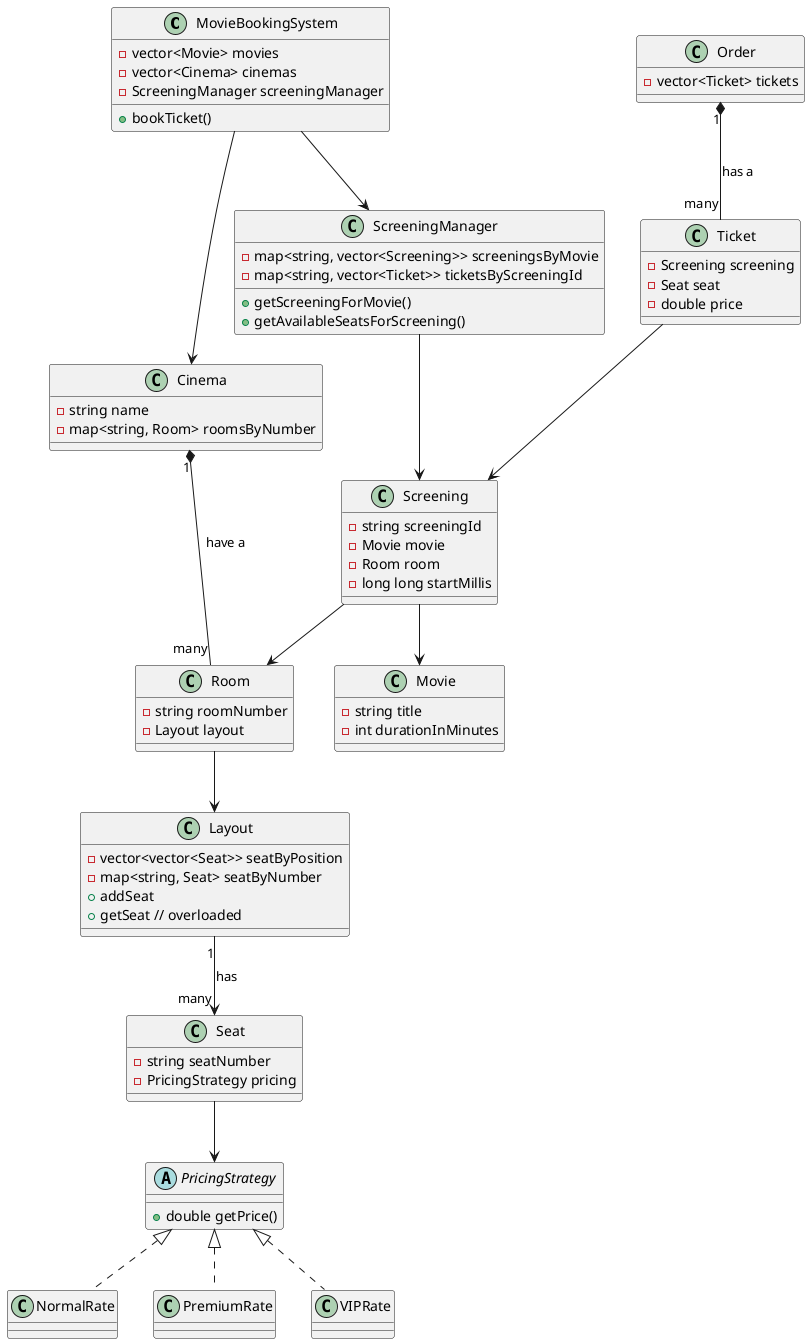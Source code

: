 @startuml
class MovieBookingSystem {
    - vector<Movie> movies
    - vector<Cinema> cinemas
    - ScreeningManager screeningManager
    + bookTicket()
}
MovieBookingSystem --> ScreeningManager
MovieBookingSystem --> Cinema

class Order {
    - vector<Ticket> tickets
}
Order "1" *-- "many" Ticket: has a

class ScreeningManager {
    - map<string, vector<Screening>> screeningsByMovie
    - map<string, vector<Ticket>> ticketsByScreeningId
    + getScreeningForMovie()
    + getAvailableSeatsForScreening()
}
ScreeningManager --> Screening

class Ticket {
    - Screening screening
    - Seat seat
    - double price
}
Ticket --> Screening

class Cinema {
    - string name
    - map<string, Room> roomsByNumber
}
Cinema "1" *-- "many" Room: have a

class Screening {
    - string screeningId
    - Movie movie
    - Room room
    - long long startMillis
}
Screening --> Movie
Screening --> Room

class Movie {
    - string title
    - int durationInMinutes
}

class Room {
    - string roomNumber
    - Layout layout
}
Room --> Layout

class Layout {
    - vector<vector<Seat>> seatByPosition
    - map<string, Seat> seatByNumber
    + addSeat
    + getSeat // overloaded
}
Layout "1" --> "many" Seat: has

class Seat {
    - string seatNumber
    - PricingStrategy pricing
}
Seat --> PricingStrategy

abstract PricingStrategy {
    + double getPrice()
}
class NormalRate implements PricingStrategy
class PremiumRate implements PricingStrategy
class VIPRate implements PricingStrategy
@enduml